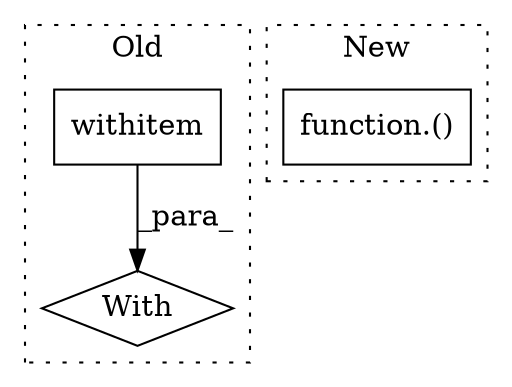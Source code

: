digraph G {
subgraph cluster0 {
1 [label="withitem" a="49" s="2477" l="7" shape="box"];
3 [label="With" a="39" s="2472,2484" l="5,44" shape="diamond"];
label = "Old";
style="dotted";
}
subgraph cluster1 {
2 [label="function.()" a="75" s="2693" l="43" shape="box"];
label = "New";
style="dotted";
}
1 -> 3 [label="_para_"];
}